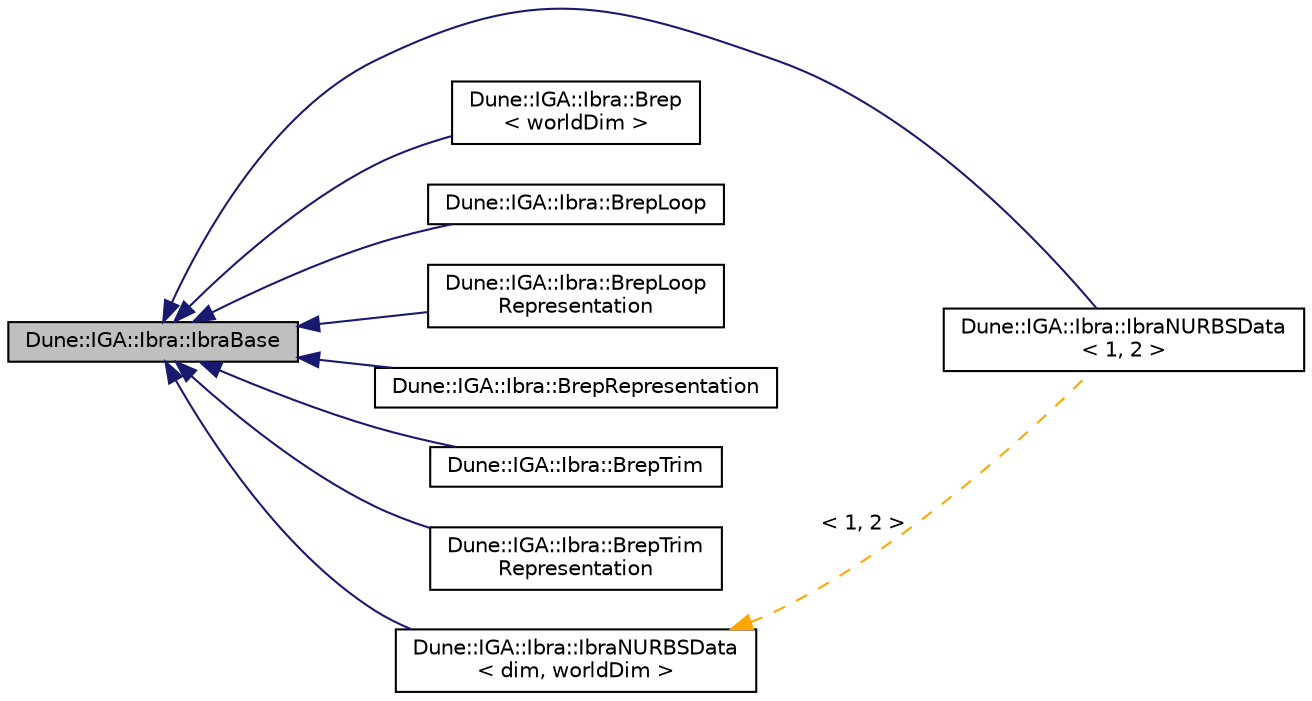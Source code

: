digraph "Dune::IGA::Ibra::IbraBase"
{
 // LATEX_PDF_SIZE
  edge [fontname="Helvetica",fontsize="10",labelfontname="Helvetica",labelfontsize="10"];
  node [fontname="Helvetica",fontsize="10",shape=record];
  rankdir="LR";
  Node1 [label="Dune::IGA::Ibra::IbraBase",height=0.2,width=0.4,color="black", fillcolor="grey75", style="filled", fontcolor="black",tooltip=" "];
  Node1 -> Node2 [dir="back",color="midnightblue",fontsize="10",style="solid",fontname="Helvetica"];
  Node2 [label="Dune::IGA::Ibra::IbraNURBSData\l\< 1, 2 \>",height=0.2,width=0.4,color="black", fillcolor="white", style="filled",URL="$d7/da4/a01287.html",tooltip=" "];
  Node1 -> Node3 [dir="back",color="midnightblue",fontsize="10",style="solid",fontname="Helvetica"];
  Node3 [label="Dune::IGA::Ibra::Brep\l\< worldDim \>",height=0.2,width=0.4,color="black", fillcolor="white", style="filled",URL="$de/d69/a01311.html",tooltip=" "];
  Node1 -> Node4 [dir="back",color="midnightblue",fontsize="10",style="solid",fontname="Helvetica"];
  Node4 [label="Dune::IGA::Ibra::BrepLoop",height=0.2,width=0.4,color="black", fillcolor="white", style="filled",URL="$d6/d07/a01303.html",tooltip=" "];
  Node1 -> Node5 [dir="back",color="midnightblue",fontsize="10",style="solid",fontname="Helvetica"];
  Node5 [label="Dune::IGA::Ibra::BrepLoop\lRepresentation",height=0.2,width=0.4,color="black", fillcolor="white", style="filled",URL="$d8/d38/a01299.html",tooltip=" "];
  Node1 -> Node6 [dir="back",color="midnightblue",fontsize="10",style="solid",fontname="Helvetica"];
  Node6 [label="Dune::IGA::Ibra::BrepRepresentation",height=0.2,width=0.4,color="black", fillcolor="white", style="filled",URL="$d2/d4c/a01307.html",tooltip=" "];
  Node1 -> Node7 [dir="back",color="midnightblue",fontsize="10",style="solid",fontname="Helvetica"];
  Node7 [label="Dune::IGA::Ibra::BrepTrim",height=0.2,width=0.4,color="black", fillcolor="white", style="filled",URL="$d2/d68/a01295.html",tooltip=" "];
  Node1 -> Node8 [dir="back",color="midnightblue",fontsize="10",style="solid",fontname="Helvetica"];
  Node8 [label="Dune::IGA::Ibra::BrepTrim\lRepresentation",height=0.2,width=0.4,color="black", fillcolor="white", style="filled",URL="$d4/da0/a01291.html",tooltip=" "];
  Node1 -> Node9 [dir="back",color="midnightblue",fontsize="10",style="solid",fontname="Helvetica"];
  Node9 [label="Dune::IGA::Ibra::IbraNURBSData\l\< dim, worldDim \>",height=0.2,width=0.4,color="black", fillcolor="white", style="filled",URL="$d7/da4/a01287.html",tooltip=" "];
  Node9 -> Node2 [dir="back",color="orange",fontsize="10",style="dashed",label=" \< 1, 2 \>" ,fontname="Helvetica"];
}
